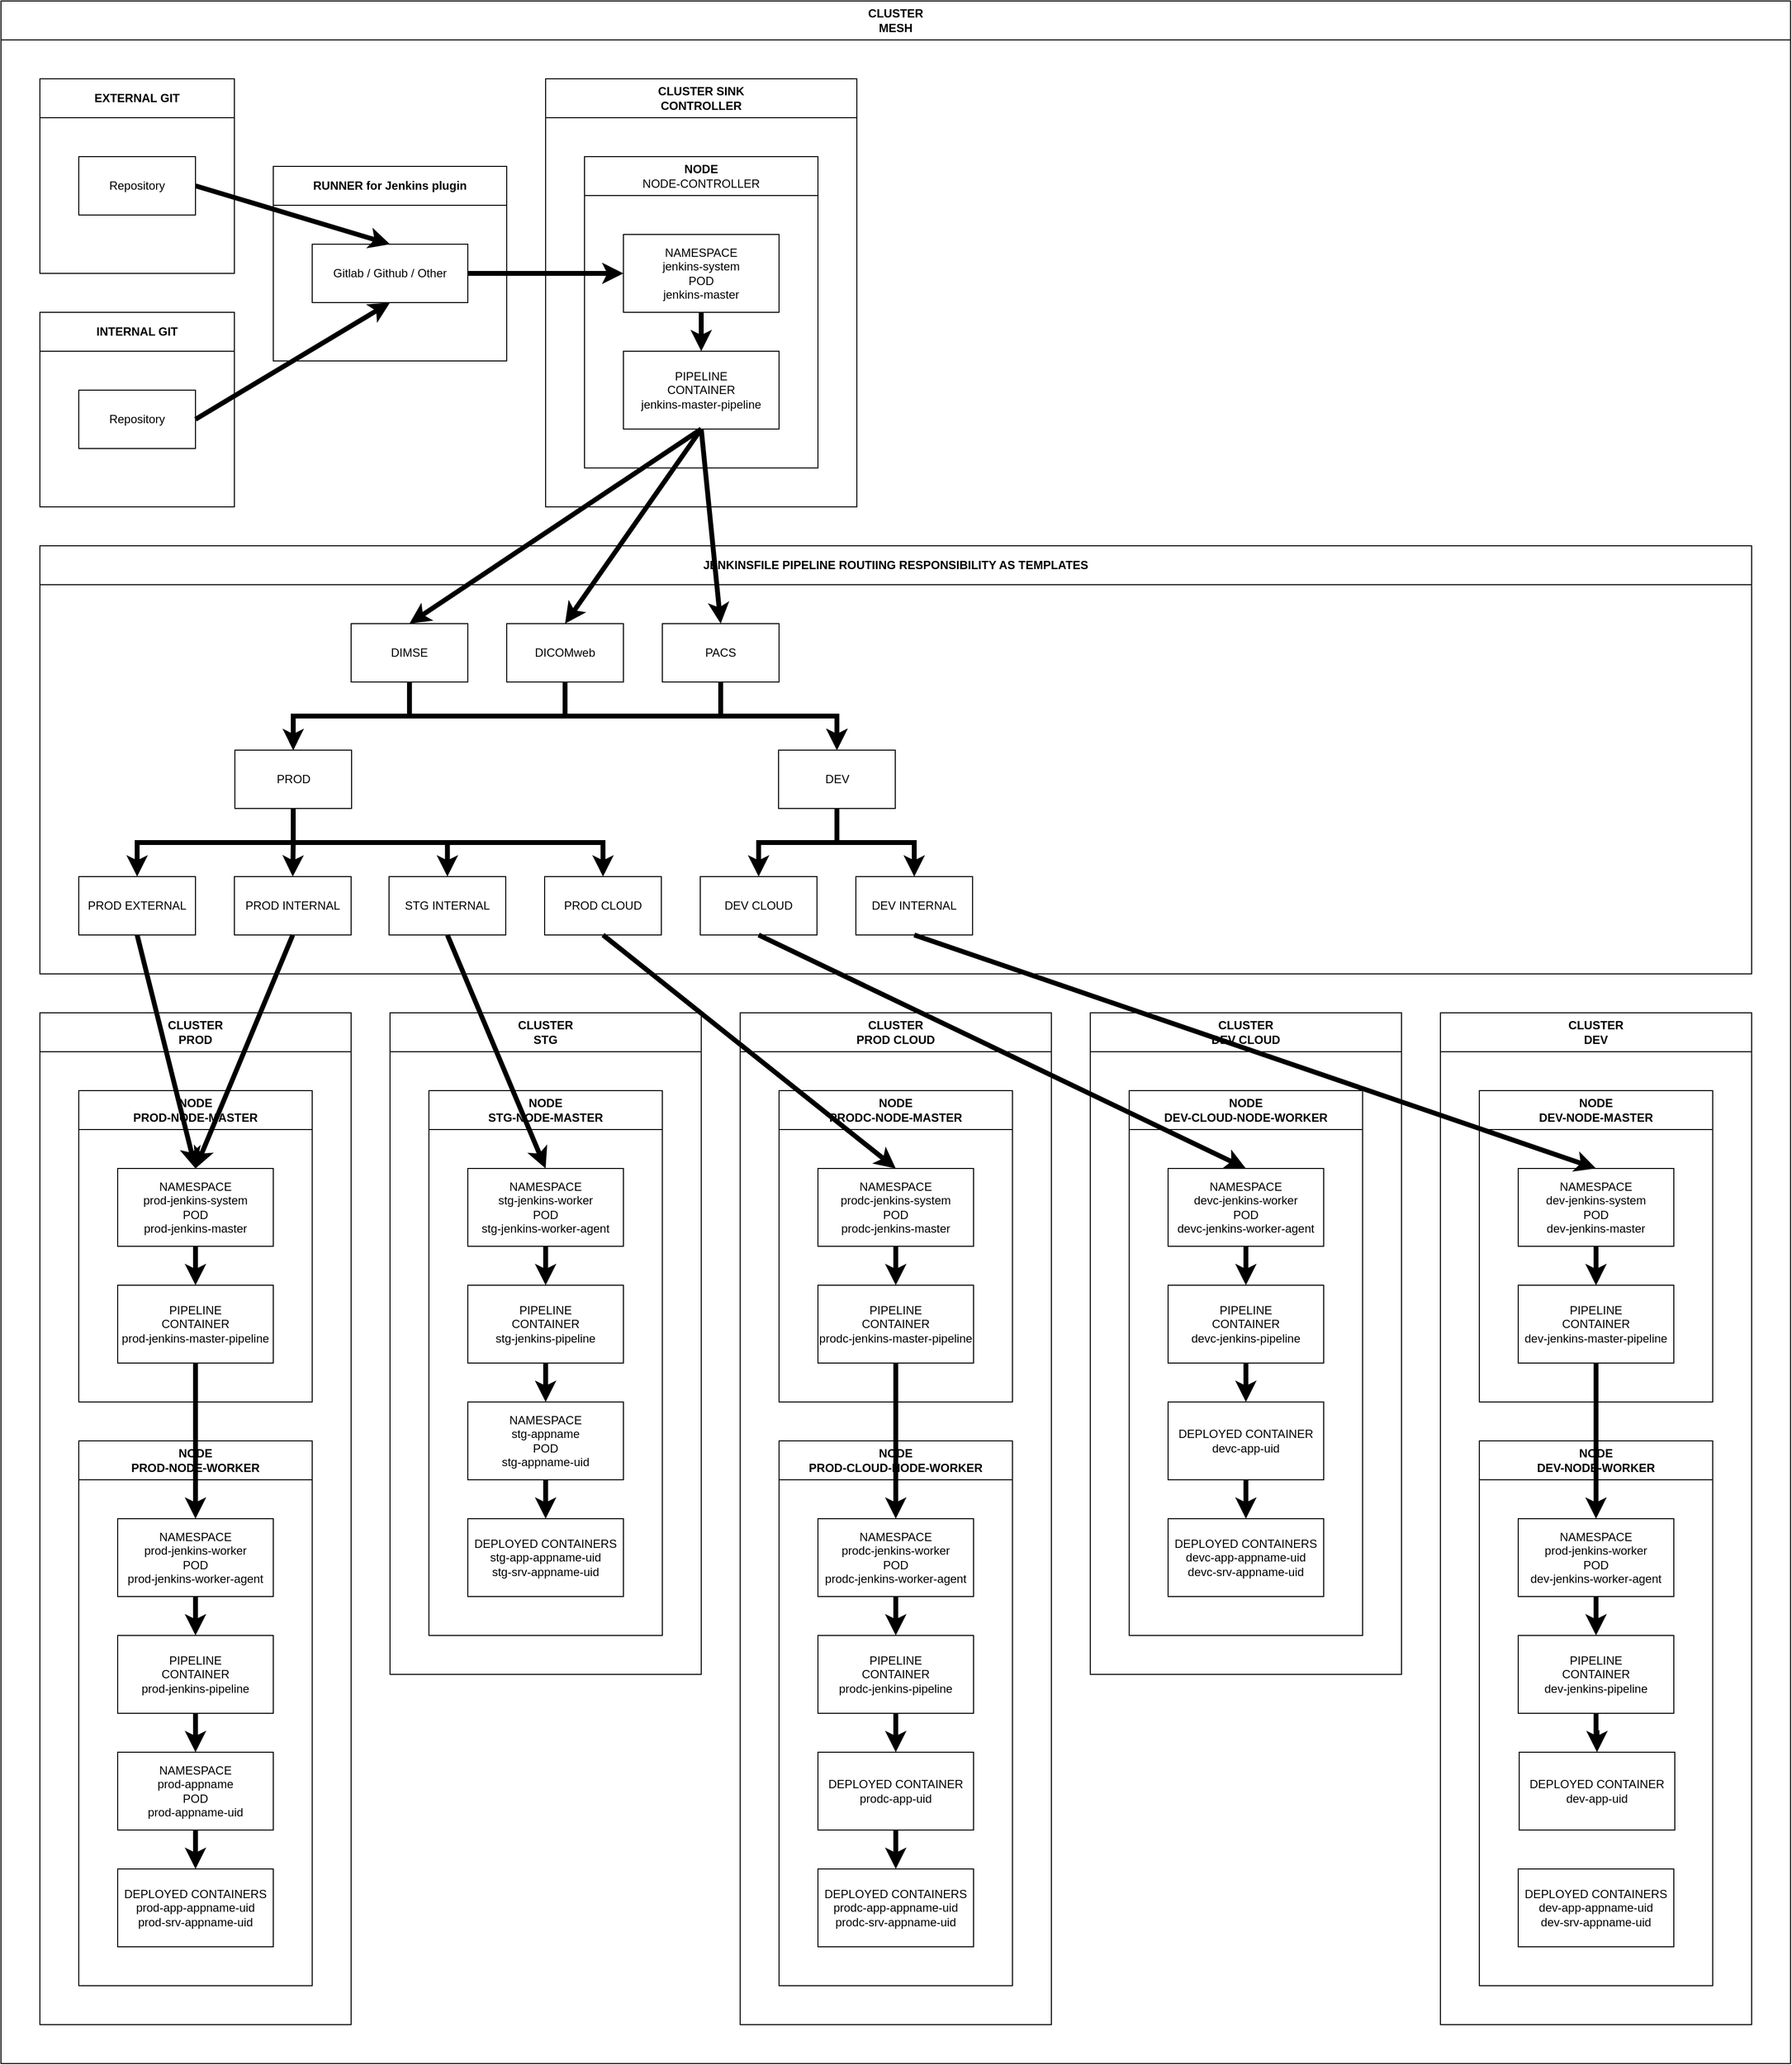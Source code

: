 <mxfile version="23.1.2" type="device">
  <diagram name="Stránka-1" id="ULeln_l2gaO98JW3Wq5H">
    <mxGraphModel dx="3362" dy="4276" grid="1" gridSize="10" guides="1" tooltips="1" connect="1" arrows="1" fold="1" page="1" pageScale="1" pageWidth="827" pageHeight="1169" background="#ffffff" math="0" shadow="0">
      <root>
        <mxCell id="0" />
        <mxCell id="1" parent="0" />
        <mxCell id="fraSGT59qlP0mOg4qhRP-106" value="CLUSTER&lt;br&gt;MESH" style="swimlane;whiteSpace=wrap;html=1;startSize=40;shadow=0;glass=0;rounded=0;" vertex="1" parent="1">
          <mxGeometry x="40" y="-2320" width="1840" height="2120" as="geometry" />
        </mxCell>
        <mxCell id="fraSGT59qlP0mOg4qhRP-17" value="CLUSTER&lt;br&gt;PROD" style="swimlane;whiteSpace=wrap;html=1;startSize=40;" vertex="1" parent="fraSGT59qlP0mOg4qhRP-106">
          <mxGeometry x="40" y="1040" width="320" height="1040" as="geometry" />
        </mxCell>
        <mxCell id="fraSGT59qlP0mOg4qhRP-10" value="NODE&lt;br&gt;PROD-NODE-MASTER" style="swimlane;whiteSpace=wrap;html=1;startSize=40;" vertex="1" parent="fraSGT59qlP0mOg4qhRP-17">
          <mxGeometry x="40" y="80" width="240" height="320" as="geometry" />
        </mxCell>
        <mxCell id="fraSGT59qlP0mOg4qhRP-53" style="edgeStyle=orthogonalEdgeStyle;rounded=0;orthogonalLoop=1;jettySize=auto;html=1;exitX=0.5;exitY=1;exitDx=0;exitDy=0;entryX=0.5;entryY=0;entryDx=0;entryDy=0;strokeWidth=5;" edge="1" parent="fraSGT59qlP0mOg4qhRP-10" source="fraSGT59qlP0mOg4qhRP-4" target="fraSGT59qlP0mOg4qhRP-52">
          <mxGeometry relative="1" as="geometry" />
        </mxCell>
        <mxCell id="fraSGT59qlP0mOg4qhRP-4" value="NAMESPACE&lt;br&gt;prod-jenkins-system&lt;br&gt;POD&lt;br&gt;prod-jenkins-master" style="rounded=0;whiteSpace=wrap;html=1;" vertex="1" parent="fraSGT59qlP0mOg4qhRP-10">
          <mxGeometry x="40" y="80" width="160" height="80" as="geometry" />
        </mxCell>
        <mxCell id="fraSGT59qlP0mOg4qhRP-52" value="PIPELINE&lt;br&gt;CONTAINER&lt;br&gt;prod-jenkins-master-pipeline" style="rounded=0;whiteSpace=wrap;html=1;" vertex="1" parent="fraSGT59qlP0mOg4qhRP-10">
          <mxGeometry x="40" y="200" width="160" height="80" as="geometry" />
        </mxCell>
        <mxCell id="fraSGT59qlP0mOg4qhRP-68" value="NODE&lt;br&gt;PROD-NODE-WORKER" style="swimlane;whiteSpace=wrap;html=1;startSize=40;" vertex="1" parent="fraSGT59qlP0mOg4qhRP-17">
          <mxGeometry x="40" y="440" width="240" height="560" as="geometry" />
        </mxCell>
        <mxCell id="fraSGT59qlP0mOg4qhRP-71" style="edgeStyle=orthogonalEdgeStyle;rounded=0;orthogonalLoop=1;jettySize=auto;html=1;exitX=0.5;exitY=1;exitDx=0;exitDy=0;entryX=0.5;entryY=0;entryDx=0;entryDy=0;strokeWidth=5;" edge="1" parent="fraSGT59qlP0mOg4qhRP-68" source="fraSGT59qlP0mOg4qhRP-72" target="fraSGT59qlP0mOg4qhRP-75">
          <mxGeometry relative="1" as="geometry" />
        </mxCell>
        <mxCell id="fraSGT59qlP0mOg4qhRP-72" value="NAMESPACE&lt;br&gt;prod-jenkins-worker&lt;br&gt;POD&lt;br&gt;prod-jenkins-worker-agent" style="rounded=0;whiteSpace=wrap;html=1;" vertex="1" parent="fraSGT59qlP0mOg4qhRP-68">
          <mxGeometry x="40" y="80" width="160" height="80" as="geometry" />
        </mxCell>
        <mxCell id="fraSGT59qlP0mOg4qhRP-238" style="edgeStyle=orthogonalEdgeStyle;rounded=0;orthogonalLoop=1;jettySize=auto;html=1;exitX=0.5;exitY=1;exitDx=0;exitDy=0;entryX=0.5;entryY=0;entryDx=0;entryDy=0;strokeWidth=5;" edge="1" parent="fraSGT59qlP0mOg4qhRP-68" source="fraSGT59qlP0mOg4qhRP-75" target="fraSGT59qlP0mOg4qhRP-237">
          <mxGeometry relative="1" as="geometry" />
        </mxCell>
        <mxCell id="fraSGT59qlP0mOg4qhRP-75" value="PIPELINE&lt;br&gt;CONTAINER&lt;br&gt;prod-jenkins-pipeline" style="rounded=0;whiteSpace=wrap;html=1;" vertex="1" parent="fraSGT59qlP0mOg4qhRP-68">
          <mxGeometry x="40" y="200" width="160" height="80" as="geometry" />
        </mxCell>
        <mxCell id="fraSGT59qlP0mOg4qhRP-331" style="edgeStyle=orthogonalEdgeStyle;rounded=0;orthogonalLoop=1;jettySize=auto;html=1;exitX=0.5;exitY=1;exitDx=0;exitDy=0;entryX=0.5;entryY=0;entryDx=0;entryDy=0;strokeWidth=5;" edge="1" parent="fraSGT59qlP0mOg4qhRP-68" source="fraSGT59qlP0mOg4qhRP-237" target="fraSGT59qlP0mOg4qhRP-330">
          <mxGeometry relative="1" as="geometry" />
        </mxCell>
        <mxCell id="fraSGT59qlP0mOg4qhRP-237" value="NAMESPACE&lt;br&gt;prod-appname&lt;br&gt;POD&lt;br&gt;prod-appname-uid" style="rounded=0;whiteSpace=wrap;html=1;" vertex="1" parent="fraSGT59qlP0mOg4qhRP-68">
          <mxGeometry x="40" y="320" width="160" height="80" as="geometry" />
        </mxCell>
        <mxCell id="fraSGT59qlP0mOg4qhRP-330" value="DEPLOYED CONTAINERS&lt;br&gt;prod-app-appname-uid&lt;br&gt;prod-srv-appname-uid" style="rounded=0;whiteSpace=wrap;html=1;" vertex="1" parent="fraSGT59qlP0mOg4qhRP-68">
          <mxGeometry x="40" y="440" width="160" height="80" as="geometry" />
        </mxCell>
        <mxCell id="fraSGT59qlP0mOg4qhRP-256" style="edgeStyle=orthogonalEdgeStyle;rounded=0;orthogonalLoop=1;jettySize=auto;html=1;exitX=0.5;exitY=1;exitDx=0;exitDy=0;entryX=0.5;entryY=0;entryDx=0;entryDy=0;strokeWidth=5;" edge="1" parent="fraSGT59qlP0mOg4qhRP-17" source="fraSGT59qlP0mOg4qhRP-52" target="fraSGT59qlP0mOg4qhRP-72">
          <mxGeometry relative="1" as="geometry" />
        </mxCell>
        <mxCell id="fraSGT59qlP0mOg4qhRP-162" value="CLUSTER SINK&lt;br&gt;CONTROLLER" style="swimlane;whiteSpace=wrap;html=1;startSize=40;" vertex="1" parent="fraSGT59qlP0mOg4qhRP-106">
          <mxGeometry x="560" y="80" width="320" height="440" as="geometry" />
        </mxCell>
        <mxCell id="fraSGT59qlP0mOg4qhRP-163" value="NODE&lt;br style=&quot;border-color: var(--border-color); font-weight: 400;&quot;&gt;&lt;span style=&quot;font-weight: 400;&quot;&gt;NODE-CONTROLLER&lt;/span&gt;" style="swimlane;whiteSpace=wrap;html=1;startSize=40;" vertex="1" parent="fraSGT59qlP0mOg4qhRP-162">
          <mxGeometry x="40" y="80" width="240" height="320" as="geometry" />
        </mxCell>
        <mxCell id="fraSGT59qlP0mOg4qhRP-164" style="edgeStyle=orthogonalEdgeStyle;rounded=0;orthogonalLoop=1;jettySize=auto;html=1;exitX=0.5;exitY=1;exitDx=0;exitDy=0;entryX=0.5;entryY=0;entryDx=0;entryDy=0;strokeWidth=5;" edge="1" parent="fraSGT59qlP0mOg4qhRP-163" source="fraSGT59qlP0mOg4qhRP-165" target="fraSGT59qlP0mOg4qhRP-174">
          <mxGeometry relative="1" as="geometry" />
        </mxCell>
        <mxCell id="fraSGT59qlP0mOg4qhRP-165" value="NAMESPACE&lt;br&gt;jenkins-system&lt;br&gt;POD&lt;br&gt;jenkins-master" style="rounded=0;whiteSpace=wrap;html=1;" vertex="1" parent="fraSGT59qlP0mOg4qhRP-163">
          <mxGeometry x="40" y="80" width="160" height="80" as="geometry" />
        </mxCell>
        <mxCell id="fraSGT59qlP0mOg4qhRP-174" value="PIPELINE&lt;br style=&quot;border-color: var(--border-color);&quot;&gt;CONTAINER&lt;br style=&quot;border-color: var(--border-color);&quot;&gt;jenkins-master-pipeline" style="rounded=0;whiteSpace=wrap;html=1;" vertex="1" parent="fraSGT59qlP0mOg4qhRP-163">
          <mxGeometry x="40" y="200" width="160" height="80" as="geometry" />
        </mxCell>
        <mxCell id="fraSGT59qlP0mOg4qhRP-157" value="RUNNER for Jenkins plugin" style="swimlane;whiteSpace=wrap;html=1;startSize=40;" vertex="1" parent="fraSGT59qlP0mOg4qhRP-106">
          <mxGeometry x="280" y="170" width="240" height="200" as="geometry" />
        </mxCell>
        <mxCell id="fraSGT59qlP0mOg4qhRP-158" value="Gitlab / Github / Other" style="rounded=0;whiteSpace=wrap;html=1;" vertex="1" parent="fraSGT59qlP0mOg4qhRP-157">
          <mxGeometry x="40" y="80" width="160" height="60" as="geometry" />
        </mxCell>
        <mxCell id="fraSGT59qlP0mOg4qhRP-155" value="INTERNAL GIT" style="swimlane;whiteSpace=wrap;html=1;startSize=40;" vertex="1" parent="fraSGT59qlP0mOg4qhRP-106">
          <mxGeometry x="40" y="320" width="200" height="200" as="geometry" />
        </mxCell>
        <mxCell id="fraSGT59qlP0mOg4qhRP-156" value="Repository" style="rounded=0;whiteSpace=wrap;html=1;" vertex="1" parent="fraSGT59qlP0mOg4qhRP-155">
          <mxGeometry x="40" y="80" width="120" height="60" as="geometry" />
        </mxCell>
        <mxCell id="fraSGT59qlP0mOg4qhRP-212" style="rounded=0;orthogonalLoop=1;jettySize=auto;html=1;exitX=1;exitY=0.5;exitDx=0;exitDy=0;entryX=0.5;entryY=1;entryDx=0;entryDy=0;strokeWidth=5;" edge="1" parent="fraSGT59qlP0mOg4qhRP-106" source="fraSGT59qlP0mOg4qhRP-156" target="fraSGT59qlP0mOg4qhRP-158">
          <mxGeometry relative="1" as="geometry" />
        </mxCell>
        <mxCell id="fraSGT59qlP0mOg4qhRP-213" style="rounded=0;orthogonalLoop=1;jettySize=auto;html=1;exitX=1;exitY=0.5;exitDx=0;exitDy=0;entryX=0;entryY=0.5;entryDx=0;entryDy=0;strokeWidth=5;" edge="1" parent="fraSGT59qlP0mOg4qhRP-106" source="fraSGT59qlP0mOg4qhRP-158" target="fraSGT59qlP0mOg4qhRP-165">
          <mxGeometry relative="1" as="geometry" />
        </mxCell>
        <mxCell id="fraSGT59qlP0mOg4qhRP-227" value="CLUSTER&lt;br&gt;PROD CLOUD" style="swimlane;whiteSpace=wrap;html=1;startSize=40;" vertex="1" parent="fraSGT59qlP0mOg4qhRP-106">
          <mxGeometry x="760" y="1040" width="320" height="1040" as="geometry" />
        </mxCell>
        <mxCell id="fraSGT59qlP0mOg4qhRP-228" value="NODE&lt;br&gt;PRODC-NODE-MASTER" style="swimlane;whiteSpace=wrap;html=1;startSize=40;" vertex="1" parent="fraSGT59qlP0mOg4qhRP-227">
          <mxGeometry x="40" y="80" width="240" height="320" as="geometry" />
        </mxCell>
        <mxCell id="fraSGT59qlP0mOg4qhRP-229" style="edgeStyle=orthogonalEdgeStyle;rounded=0;orthogonalLoop=1;jettySize=auto;html=1;exitX=0.5;exitY=1;exitDx=0;exitDy=0;entryX=0.5;entryY=0;entryDx=0;entryDy=0;strokeWidth=5;" edge="1" parent="fraSGT59qlP0mOg4qhRP-228" source="fraSGT59qlP0mOg4qhRP-230" target="fraSGT59qlP0mOg4qhRP-231">
          <mxGeometry relative="1" as="geometry" />
        </mxCell>
        <mxCell id="fraSGT59qlP0mOg4qhRP-230" value="NAMESPACE&lt;br&gt;prodc-jenkins-system&lt;br&gt;POD&lt;br&gt;prodc-jenkins-master" style="rounded=0;whiteSpace=wrap;html=1;" vertex="1" parent="fraSGT59qlP0mOg4qhRP-228">
          <mxGeometry x="40" y="80" width="160" height="80" as="geometry" />
        </mxCell>
        <mxCell id="fraSGT59qlP0mOg4qhRP-231" value="PIPELINE&lt;br&gt;CONTAINER&lt;br&gt;prodc-jenkins-master-pipeline" style="rounded=0;whiteSpace=wrap;html=1;" vertex="1" parent="fraSGT59qlP0mOg4qhRP-228">
          <mxGeometry x="40" y="200" width="160" height="80" as="geometry" />
        </mxCell>
        <mxCell id="fraSGT59qlP0mOg4qhRP-232" value="NODE&lt;br&gt;PROD-CLOUD-NODE-WORKER" style="swimlane;whiteSpace=wrap;html=1;startSize=40;" vertex="1" parent="fraSGT59qlP0mOg4qhRP-227">
          <mxGeometry x="40" y="440" width="240" height="560" as="geometry" />
        </mxCell>
        <mxCell id="fraSGT59qlP0mOg4qhRP-233" style="edgeStyle=orthogonalEdgeStyle;rounded=0;orthogonalLoop=1;jettySize=auto;html=1;exitX=0.5;exitY=1;exitDx=0;exitDy=0;entryX=0.5;entryY=0;entryDx=0;entryDy=0;strokeWidth=5;" edge="1" parent="fraSGT59qlP0mOg4qhRP-232" source="fraSGT59qlP0mOg4qhRP-234" target="fraSGT59qlP0mOg4qhRP-235">
          <mxGeometry relative="1" as="geometry" />
        </mxCell>
        <mxCell id="fraSGT59qlP0mOg4qhRP-234" value="NAMESPACE&lt;br&gt;prodc-jenkins-worker&lt;br&gt;POD&lt;br&gt;prodc-jenkins-worker-agent" style="rounded=0;whiteSpace=wrap;html=1;" vertex="1" parent="fraSGT59qlP0mOg4qhRP-232">
          <mxGeometry x="40" y="80" width="160" height="80" as="geometry" />
        </mxCell>
        <mxCell id="fraSGT59qlP0mOg4qhRP-255" style="edgeStyle=orthogonalEdgeStyle;rounded=0;orthogonalLoop=1;jettySize=auto;html=1;exitX=0.5;exitY=1;exitDx=0;exitDy=0;entryX=0.5;entryY=0;entryDx=0;entryDy=0;strokeWidth=5;" edge="1" parent="fraSGT59qlP0mOg4qhRP-232" source="fraSGT59qlP0mOg4qhRP-235" target="fraSGT59qlP0mOg4qhRP-254">
          <mxGeometry relative="1" as="geometry" />
        </mxCell>
        <mxCell id="fraSGT59qlP0mOg4qhRP-235" value="PIPELINE&lt;br&gt;CONTAINER&lt;br&gt;prodc-jenkins-pipeline" style="rounded=0;whiteSpace=wrap;html=1;" vertex="1" parent="fraSGT59qlP0mOg4qhRP-232">
          <mxGeometry x="40" y="200" width="160" height="80" as="geometry" />
        </mxCell>
        <mxCell id="fraSGT59qlP0mOg4qhRP-335" style="edgeStyle=orthogonalEdgeStyle;rounded=0;orthogonalLoop=1;jettySize=auto;html=1;exitX=0.5;exitY=1;exitDx=0;exitDy=0;entryX=0.5;entryY=0;entryDx=0;entryDy=0;strokeWidth=5;" edge="1" parent="fraSGT59qlP0mOg4qhRP-232" source="fraSGT59qlP0mOg4qhRP-254" target="fraSGT59qlP0mOg4qhRP-334">
          <mxGeometry relative="1" as="geometry" />
        </mxCell>
        <mxCell id="fraSGT59qlP0mOg4qhRP-254" value="DEPLOYED CONTAINER&lt;br&gt;prodc-app-uid" style="rounded=0;whiteSpace=wrap;html=1;" vertex="1" parent="fraSGT59qlP0mOg4qhRP-232">
          <mxGeometry x="40" y="320" width="160" height="80" as="geometry" />
        </mxCell>
        <mxCell id="fraSGT59qlP0mOg4qhRP-334" value="DEPLOYED CONTAINERS&lt;br&gt;prodc-app-appname-uid&lt;br&gt;prodc-srv-appname-uid" style="rounded=0;whiteSpace=wrap;html=1;" vertex="1" parent="fraSGT59qlP0mOg4qhRP-232">
          <mxGeometry x="40" y="440" width="160" height="80" as="geometry" />
        </mxCell>
        <mxCell id="fraSGT59qlP0mOg4qhRP-258" style="edgeStyle=orthogonalEdgeStyle;rounded=0;orthogonalLoop=1;jettySize=auto;html=1;exitX=0.5;exitY=1;exitDx=0;exitDy=0;entryX=0.5;entryY=0;entryDx=0;entryDy=0;strokeWidth=5;" edge="1" parent="fraSGT59qlP0mOg4qhRP-227" source="fraSGT59qlP0mOg4qhRP-231" target="fraSGT59qlP0mOg4qhRP-234">
          <mxGeometry relative="1" as="geometry" />
        </mxCell>
        <mxCell id="fraSGT59qlP0mOg4qhRP-288" value="JENKINSFILE PIPELINE ROUTIING RESPONSIBILITY AS TEMPLATES" style="swimlane;whiteSpace=wrap;html=1;startSize=40;" vertex="1" parent="fraSGT59qlP0mOg4qhRP-106">
          <mxGeometry x="40" y="560" width="1760" height="440" as="geometry" />
        </mxCell>
        <mxCell id="fraSGT59qlP0mOg4qhRP-296" style="edgeStyle=orthogonalEdgeStyle;rounded=0;orthogonalLoop=1;jettySize=auto;html=1;exitX=0.5;exitY=1;exitDx=0;exitDy=0;entryX=0.5;entryY=0;entryDx=0;entryDy=0;strokeWidth=5;" edge="1" parent="fraSGT59qlP0mOg4qhRP-288" source="fraSGT59qlP0mOg4qhRP-289" target="fraSGT59qlP0mOg4qhRP-293">
          <mxGeometry relative="1" as="geometry" />
        </mxCell>
        <mxCell id="fraSGT59qlP0mOg4qhRP-300" style="edgeStyle=orthogonalEdgeStyle;rounded=0;orthogonalLoop=1;jettySize=auto;html=1;exitX=0.5;exitY=1;exitDx=0;exitDy=0;entryX=0.5;entryY=0;entryDx=0;entryDy=0;strokeWidth=5;" edge="1" parent="fraSGT59qlP0mOg4qhRP-288" source="fraSGT59qlP0mOg4qhRP-289" target="fraSGT59qlP0mOg4qhRP-299">
          <mxGeometry relative="1" as="geometry" />
        </mxCell>
        <mxCell id="fraSGT59qlP0mOg4qhRP-311" style="edgeStyle=orthogonalEdgeStyle;rounded=0;orthogonalLoop=1;jettySize=auto;html=1;exitX=0.5;exitY=1;exitDx=0;exitDy=0;entryX=0.5;entryY=0;entryDx=0;entryDy=0;strokeWidth=5;" edge="1" parent="fraSGT59qlP0mOg4qhRP-288" source="fraSGT59qlP0mOg4qhRP-289" target="fraSGT59qlP0mOg4qhRP-310">
          <mxGeometry relative="1" as="geometry" />
        </mxCell>
        <mxCell id="fraSGT59qlP0mOg4qhRP-441" style="edgeStyle=orthogonalEdgeStyle;rounded=0;orthogonalLoop=1;jettySize=auto;html=1;exitX=0.5;exitY=1;exitDx=0;exitDy=0;entryX=0.5;entryY=0;entryDx=0;entryDy=0;strokeWidth=5;" edge="1" parent="fraSGT59qlP0mOg4qhRP-288" source="fraSGT59qlP0mOg4qhRP-289" target="fraSGT59qlP0mOg4qhRP-440">
          <mxGeometry relative="1" as="geometry" />
        </mxCell>
        <mxCell id="fraSGT59qlP0mOg4qhRP-289" value="PROD" style="rounded=0;whiteSpace=wrap;html=1;" vertex="1" parent="fraSGT59qlP0mOg4qhRP-288">
          <mxGeometry x="200.5" y="210" width="120" height="60" as="geometry" />
        </mxCell>
        <mxCell id="fraSGT59qlP0mOg4qhRP-293" value="PROD CLOUD" style="rounded=0;whiteSpace=wrap;html=1;" vertex="1" parent="fraSGT59qlP0mOg4qhRP-288">
          <mxGeometry x="519" y="340" width="120" height="60" as="geometry" />
        </mxCell>
        <mxCell id="fraSGT59qlP0mOg4qhRP-299" value="PROD INTERNAL" style="rounded=0;whiteSpace=wrap;html=1;" vertex="1" parent="fraSGT59qlP0mOg4qhRP-288">
          <mxGeometry x="200" y="340" width="120" height="60" as="geometry" />
        </mxCell>
        <mxCell id="fraSGT59qlP0mOg4qhRP-303" value="DEV" style="rounded=0;whiteSpace=wrap;html=1;" vertex="1" parent="fraSGT59qlP0mOg4qhRP-288">
          <mxGeometry x="759.5" y="210" width="120" height="60" as="geometry" />
        </mxCell>
        <mxCell id="fraSGT59qlP0mOg4qhRP-304" value="DEV INTERNAL" style="rounded=0;whiteSpace=wrap;html=1;" vertex="1" parent="fraSGT59qlP0mOg4qhRP-288">
          <mxGeometry x="839" y="340" width="120" height="60" as="geometry" />
        </mxCell>
        <mxCell id="fraSGT59qlP0mOg4qhRP-301" style="edgeStyle=orthogonalEdgeStyle;rounded=0;orthogonalLoop=1;jettySize=auto;html=1;exitX=0.5;exitY=1;exitDx=0;exitDy=0;entryX=0.5;entryY=0;entryDx=0;entryDy=0;strokeWidth=5;" edge="1" parent="fraSGT59qlP0mOg4qhRP-288" source="fraSGT59qlP0mOg4qhRP-303" target="fraSGT59qlP0mOg4qhRP-304">
          <mxGeometry relative="1" as="geometry" />
        </mxCell>
        <mxCell id="fraSGT59qlP0mOg4qhRP-305" value="DEV CLOUD" style="rounded=0;whiteSpace=wrap;html=1;" vertex="1" parent="fraSGT59qlP0mOg4qhRP-288">
          <mxGeometry x="679" y="340" width="120" height="60" as="geometry" />
        </mxCell>
        <mxCell id="fraSGT59qlP0mOg4qhRP-302" style="edgeStyle=orthogonalEdgeStyle;rounded=0;orthogonalLoop=1;jettySize=auto;html=1;exitX=0.5;exitY=1;exitDx=0;exitDy=0;entryX=0.5;entryY=0;entryDx=0;entryDy=0;strokeWidth=5;" edge="1" parent="fraSGT59qlP0mOg4qhRP-288" source="fraSGT59qlP0mOg4qhRP-303" target="fraSGT59qlP0mOg4qhRP-305">
          <mxGeometry relative="1" as="geometry" />
        </mxCell>
        <mxCell id="fraSGT59qlP0mOg4qhRP-310" value="PROD EXTERNAL" style="rounded=0;whiteSpace=wrap;html=1;" vertex="1" parent="fraSGT59qlP0mOg4qhRP-288">
          <mxGeometry x="40" y="340" width="120" height="60" as="geometry" />
        </mxCell>
        <mxCell id="fraSGT59qlP0mOg4qhRP-455" style="edgeStyle=orthogonalEdgeStyle;rounded=0;orthogonalLoop=1;jettySize=auto;html=1;exitX=0.5;exitY=1;exitDx=0;exitDy=0;entryX=0.5;entryY=0;entryDx=0;entryDy=0;" edge="1" parent="fraSGT59qlP0mOg4qhRP-288" source="fraSGT59qlP0mOg4qhRP-391" target="fraSGT59qlP0mOg4qhRP-289">
          <mxGeometry relative="1" as="geometry" />
        </mxCell>
        <mxCell id="fraSGT59qlP0mOg4qhRP-456" style="edgeStyle=orthogonalEdgeStyle;rounded=0;orthogonalLoop=1;jettySize=auto;html=1;exitX=0.5;exitY=1;exitDx=0;exitDy=0;entryX=0.5;entryY=0;entryDx=0;entryDy=0;strokeWidth=5;" edge="1" parent="fraSGT59qlP0mOg4qhRP-288" source="fraSGT59qlP0mOg4qhRP-391" target="fraSGT59qlP0mOg4qhRP-303">
          <mxGeometry relative="1" as="geometry" />
        </mxCell>
        <mxCell id="fraSGT59qlP0mOg4qhRP-391" value="PACS" style="rounded=0;whiteSpace=wrap;html=1;" vertex="1" parent="fraSGT59qlP0mOg4qhRP-288">
          <mxGeometry x="640" y="80" width="120" height="60" as="geometry" />
        </mxCell>
        <mxCell id="fraSGT59qlP0mOg4qhRP-453" style="edgeStyle=orthogonalEdgeStyle;rounded=0;orthogonalLoop=1;jettySize=auto;html=1;exitX=0.5;exitY=1;exitDx=0;exitDy=0;entryX=0.5;entryY=0;entryDx=0;entryDy=0;" edge="1" parent="fraSGT59qlP0mOg4qhRP-288" source="fraSGT59qlP0mOg4qhRP-392" target="fraSGT59qlP0mOg4qhRP-289">
          <mxGeometry relative="1" as="geometry" />
        </mxCell>
        <mxCell id="fraSGT59qlP0mOg4qhRP-454" style="edgeStyle=orthogonalEdgeStyle;rounded=0;orthogonalLoop=1;jettySize=auto;html=1;exitX=0.5;exitY=1;exitDx=0;exitDy=0;entryX=0.5;entryY=0;entryDx=0;entryDy=0;strokeWidth=5;" edge="1" parent="fraSGT59qlP0mOg4qhRP-288" source="fraSGT59qlP0mOg4qhRP-392" target="fraSGT59qlP0mOg4qhRP-303">
          <mxGeometry relative="1" as="geometry" />
        </mxCell>
        <mxCell id="fraSGT59qlP0mOg4qhRP-392" value="DICOMweb" style="rounded=0;whiteSpace=wrap;html=1;" vertex="1" parent="fraSGT59qlP0mOg4qhRP-288">
          <mxGeometry x="480" y="80" width="120" height="60" as="geometry" />
        </mxCell>
        <mxCell id="fraSGT59qlP0mOg4qhRP-451" style="edgeStyle=orthogonalEdgeStyle;rounded=0;orthogonalLoop=1;jettySize=auto;html=1;exitX=0.5;exitY=1;exitDx=0;exitDy=0;entryX=0.5;entryY=0;entryDx=0;entryDy=0;strokeWidth=5;" edge="1" parent="fraSGT59qlP0mOg4qhRP-288" source="fraSGT59qlP0mOg4qhRP-393" target="fraSGT59qlP0mOg4qhRP-289">
          <mxGeometry relative="1" as="geometry" />
        </mxCell>
        <mxCell id="fraSGT59qlP0mOg4qhRP-452" style="edgeStyle=orthogonalEdgeStyle;rounded=0;orthogonalLoop=1;jettySize=auto;html=1;exitX=0.5;exitY=1;exitDx=0;exitDy=0;strokeWidth=5;" edge="1" parent="fraSGT59qlP0mOg4qhRP-288" source="fraSGT59qlP0mOg4qhRP-393" target="fraSGT59qlP0mOg4qhRP-303">
          <mxGeometry relative="1" as="geometry" />
        </mxCell>
        <mxCell id="fraSGT59qlP0mOg4qhRP-393" value="DIMSE" style="rounded=0;whiteSpace=wrap;html=1;" vertex="1" parent="fraSGT59qlP0mOg4qhRP-288">
          <mxGeometry x="320" y="80" width="120" height="60" as="geometry" />
        </mxCell>
        <mxCell id="fraSGT59qlP0mOg4qhRP-440" value="STG INTERNAL" style="rounded=0;whiteSpace=wrap;html=1;" vertex="1" parent="fraSGT59qlP0mOg4qhRP-288">
          <mxGeometry x="359" y="340" width="120" height="60" as="geometry" />
        </mxCell>
        <mxCell id="fraSGT59qlP0mOg4qhRP-306" style="rounded=0;orthogonalLoop=1;jettySize=auto;html=1;exitX=0.5;exitY=1;exitDx=0;exitDy=0;entryX=0.5;entryY=0;entryDx=0;entryDy=0;strokeWidth=5;" edge="1" parent="fraSGT59qlP0mOg4qhRP-106" source="fraSGT59qlP0mOg4qhRP-174" target="fraSGT59qlP0mOg4qhRP-393">
          <mxGeometry relative="1" as="geometry" />
        </mxCell>
        <mxCell id="fraSGT59qlP0mOg4qhRP-307" style="rounded=0;orthogonalLoop=1;jettySize=auto;html=1;exitX=0.5;exitY=1;exitDx=0;exitDy=0;entryX=0.5;entryY=0;entryDx=0;entryDy=0;strokeWidth=5;" edge="1" parent="fraSGT59qlP0mOg4qhRP-106" source="fraSGT59qlP0mOg4qhRP-174" target="fraSGT59qlP0mOg4qhRP-392">
          <mxGeometry relative="1" as="geometry" />
        </mxCell>
        <mxCell id="fraSGT59qlP0mOg4qhRP-308" style="rounded=0;orthogonalLoop=1;jettySize=auto;html=1;exitX=0.5;exitY=1;exitDx=0;exitDy=0;entryX=0.5;entryY=0;entryDx=0;entryDy=0;strokeWidth=5;" edge="1" parent="fraSGT59qlP0mOg4qhRP-106" source="fraSGT59qlP0mOg4qhRP-299" target="fraSGT59qlP0mOg4qhRP-4">
          <mxGeometry relative="1" as="geometry" />
        </mxCell>
        <mxCell id="fraSGT59qlP0mOg4qhRP-214" value="CLUSTER&lt;br&gt;DEV" style="swimlane;whiteSpace=wrap;html=1;startSize=40;" vertex="1" parent="fraSGT59qlP0mOg4qhRP-106">
          <mxGeometry x="1480" y="1040" width="320" height="1040" as="geometry" />
        </mxCell>
        <mxCell id="fraSGT59qlP0mOg4qhRP-215" value="NODE&lt;br&gt;DEV-NODE-MASTER" style="swimlane;whiteSpace=wrap;html=1;startSize=40;" vertex="1" parent="fraSGT59qlP0mOg4qhRP-214">
          <mxGeometry x="40" y="80" width="240" height="320" as="geometry" />
        </mxCell>
        <mxCell id="fraSGT59qlP0mOg4qhRP-216" style="edgeStyle=orthogonalEdgeStyle;rounded=0;orthogonalLoop=1;jettySize=auto;html=1;exitX=0.5;exitY=1;exitDx=0;exitDy=0;entryX=0.5;entryY=0;entryDx=0;entryDy=0;" edge="1" parent="fraSGT59qlP0mOg4qhRP-215" source="fraSGT59qlP0mOg4qhRP-217" target="fraSGT59qlP0mOg4qhRP-218">
          <mxGeometry relative="1" as="geometry" />
        </mxCell>
        <mxCell id="fraSGT59qlP0mOg4qhRP-226" value="" style="edgeStyle=orthogonalEdgeStyle;rounded=0;orthogonalLoop=1;jettySize=auto;html=1;strokeWidth=5;" edge="1" parent="fraSGT59qlP0mOg4qhRP-215" source="fraSGT59qlP0mOg4qhRP-217" target="fraSGT59qlP0mOg4qhRP-218">
          <mxGeometry relative="1" as="geometry" />
        </mxCell>
        <mxCell id="fraSGT59qlP0mOg4qhRP-217" value="NAMESPACE&lt;br&gt;dev-jenkins-system&lt;br&gt;POD&lt;br&gt;dev-jenkins-master" style="rounded=0;whiteSpace=wrap;html=1;" vertex="1" parent="fraSGT59qlP0mOg4qhRP-215">
          <mxGeometry x="40" y="80" width="160" height="80" as="geometry" />
        </mxCell>
        <mxCell id="fraSGT59qlP0mOg4qhRP-218" value="PIPELINE&lt;br&gt;CONTAINER&lt;br&gt;dev-jenkins-master-pipeline" style="rounded=0;whiteSpace=wrap;html=1;" vertex="1" parent="fraSGT59qlP0mOg4qhRP-215">
          <mxGeometry x="40" y="200" width="160" height="80" as="geometry" />
        </mxCell>
        <mxCell id="fraSGT59qlP0mOg4qhRP-219" value="NODE&lt;br&gt;DEV-NODE-WORKER" style="swimlane;whiteSpace=wrap;html=1;startSize=40;" vertex="1" parent="fraSGT59qlP0mOg4qhRP-214">
          <mxGeometry x="40" y="440" width="240" height="560" as="geometry" />
        </mxCell>
        <mxCell id="fraSGT59qlP0mOg4qhRP-220" style="edgeStyle=orthogonalEdgeStyle;rounded=0;orthogonalLoop=1;jettySize=auto;html=1;exitX=0.5;exitY=1;exitDx=0;exitDy=0;entryX=0.5;entryY=0;entryDx=0;entryDy=0;strokeWidth=5;" edge="1" parent="fraSGT59qlP0mOg4qhRP-219" source="fraSGT59qlP0mOg4qhRP-221" target="fraSGT59qlP0mOg4qhRP-222">
          <mxGeometry relative="1" as="geometry" />
        </mxCell>
        <mxCell id="fraSGT59qlP0mOg4qhRP-221" value="NAMESPACE&lt;br&gt;prod-jenkins-worker&lt;br&gt;POD&lt;br&gt;dev-jenkins-worker-agent" style="rounded=0;whiteSpace=wrap;html=1;" vertex="1" parent="fraSGT59qlP0mOg4qhRP-219">
          <mxGeometry x="40" y="80" width="160" height="80" as="geometry" />
        </mxCell>
        <mxCell id="fraSGT59qlP0mOg4qhRP-240" style="edgeStyle=orthogonalEdgeStyle;rounded=0;orthogonalLoop=1;jettySize=auto;html=1;exitX=0.5;exitY=1;exitDx=0;exitDy=0;entryX=0.5;entryY=0;entryDx=0;entryDy=0;strokeWidth=5;" edge="1" parent="fraSGT59qlP0mOg4qhRP-219" source="fraSGT59qlP0mOg4qhRP-222" target="fraSGT59qlP0mOg4qhRP-239">
          <mxGeometry relative="1" as="geometry" />
        </mxCell>
        <mxCell id="fraSGT59qlP0mOg4qhRP-222" value="PIPELINE&lt;br&gt;CONTAINER&lt;br&gt;dev-jenkins-pipeline" style="rounded=0;whiteSpace=wrap;html=1;" vertex="1" parent="fraSGT59qlP0mOg4qhRP-219">
          <mxGeometry x="40" y="200" width="160" height="80" as="geometry" />
        </mxCell>
        <mxCell id="fraSGT59qlP0mOg4qhRP-239" value="DEPLOYED CONTAINER&lt;br&gt;dev-app-uid" style="rounded=0;whiteSpace=wrap;html=1;" vertex="1" parent="fraSGT59qlP0mOg4qhRP-219">
          <mxGeometry x="41" y="320" width="160" height="80" as="geometry" />
        </mxCell>
        <mxCell id="fraSGT59qlP0mOg4qhRP-401" value="DEPLOYED CONTAINERS&lt;br&gt;dev-app-appname-uid&lt;br&gt;dev-srv-appname-uid" style="rounded=0;whiteSpace=wrap;html=1;" vertex="1" parent="fraSGT59qlP0mOg4qhRP-219">
          <mxGeometry x="40" y="440" width="160" height="80" as="geometry" />
        </mxCell>
        <mxCell id="fraSGT59qlP0mOg4qhRP-223" style="rounded=0;orthogonalLoop=1;jettySize=auto;html=1;exitX=0.5;exitY=1;exitDx=0;exitDy=0;entryX=0.5;entryY=0;entryDx=0;entryDy=0;strokeWidth=5;" edge="1" parent="fraSGT59qlP0mOg4qhRP-214" source="fraSGT59qlP0mOg4qhRP-218" target="fraSGT59qlP0mOg4qhRP-221">
          <mxGeometry relative="1" as="geometry" />
        </mxCell>
        <mxCell id="fraSGT59qlP0mOg4qhRP-327" style="rounded=0;orthogonalLoop=1;jettySize=auto;html=1;exitX=0.5;exitY=1;exitDx=0;exitDy=0;entryX=0.5;entryY=0;entryDx=0;entryDy=0;strokeWidth=5;" edge="1" parent="fraSGT59qlP0mOg4qhRP-106" source="fraSGT59qlP0mOg4qhRP-310" target="fraSGT59qlP0mOg4qhRP-4">
          <mxGeometry relative="1" as="geometry" />
        </mxCell>
        <mxCell id="fraSGT59qlP0mOg4qhRP-336" value="CLUSTER&lt;br&gt;DEV CLOUD" style="swimlane;whiteSpace=wrap;html=1;startSize=40;" vertex="1" parent="fraSGT59qlP0mOg4qhRP-106">
          <mxGeometry x="1120" y="1040" width="320" height="680" as="geometry" />
        </mxCell>
        <mxCell id="fraSGT59qlP0mOg4qhRP-341" value="NODE&lt;br&gt;DEV-CLOUD-NODE-WORKER" style="swimlane;whiteSpace=wrap;html=1;startSize=40;" vertex="1" parent="fraSGT59qlP0mOg4qhRP-336">
          <mxGeometry x="40" y="80" width="240" height="560" as="geometry" />
        </mxCell>
        <mxCell id="fraSGT59qlP0mOg4qhRP-342" style="edgeStyle=orthogonalEdgeStyle;rounded=0;orthogonalLoop=1;jettySize=auto;html=1;exitX=0.5;exitY=1;exitDx=0;exitDy=0;entryX=0.5;entryY=0;entryDx=0;entryDy=0;strokeWidth=5;" edge="1" parent="fraSGT59qlP0mOg4qhRP-341" source="fraSGT59qlP0mOg4qhRP-343" target="fraSGT59qlP0mOg4qhRP-345">
          <mxGeometry relative="1" as="geometry" />
        </mxCell>
        <mxCell id="fraSGT59qlP0mOg4qhRP-343" value="NAMESPACE&lt;br&gt;devc-jenkins-worker&lt;br&gt;POD&lt;br&gt;devc-jenkins-worker-agent" style="rounded=0;whiteSpace=wrap;html=1;" vertex="1" parent="fraSGT59qlP0mOg4qhRP-341">
          <mxGeometry x="40" y="80" width="160" height="80" as="geometry" />
        </mxCell>
        <mxCell id="fraSGT59qlP0mOg4qhRP-344" style="edgeStyle=orthogonalEdgeStyle;rounded=0;orthogonalLoop=1;jettySize=auto;html=1;exitX=0.5;exitY=1;exitDx=0;exitDy=0;entryX=0.5;entryY=0;entryDx=0;entryDy=0;strokeWidth=5;" edge="1" parent="fraSGT59qlP0mOg4qhRP-341" source="fraSGT59qlP0mOg4qhRP-345" target="fraSGT59qlP0mOg4qhRP-347">
          <mxGeometry relative="1" as="geometry" />
        </mxCell>
        <mxCell id="fraSGT59qlP0mOg4qhRP-345" value="PIPELINE&lt;br&gt;CONTAINER&lt;br&gt;devc-jenkins-pipeline" style="rounded=0;whiteSpace=wrap;html=1;" vertex="1" parent="fraSGT59qlP0mOg4qhRP-341">
          <mxGeometry x="40" y="200" width="160" height="80" as="geometry" />
        </mxCell>
        <mxCell id="fraSGT59qlP0mOg4qhRP-346" style="edgeStyle=orthogonalEdgeStyle;rounded=0;orthogonalLoop=1;jettySize=auto;html=1;exitX=0.5;exitY=1;exitDx=0;exitDy=0;entryX=0.5;entryY=0;entryDx=0;entryDy=0;strokeWidth=5;" edge="1" parent="fraSGT59qlP0mOg4qhRP-341" source="fraSGT59qlP0mOg4qhRP-347" target="fraSGT59qlP0mOg4qhRP-348">
          <mxGeometry relative="1" as="geometry" />
        </mxCell>
        <mxCell id="fraSGT59qlP0mOg4qhRP-347" value="DEPLOYED CONTAINER&lt;br&gt;devc-app-uid" style="rounded=0;whiteSpace=wrap;html=1;" vertex="1" parent="fraSGT59qlP0mOg4qhRP-341">
          <mxGeometry x="40" y="320" width="160" height="80" as="geometry" />
        </mxCell>
        <mxCell id="fraSGT59qlP0mOg4qhRP-348" value="DEPLOYED CONTAINERS&lt;br&gt;devc-app-appname-uid&lt;br&gt;devc-srv-appname-uid" style="rounded=0;whiteSpace=wrap;html=1;" vertex="1" parent="fraSGT59qlP0mOg4qhRP-341">
          <mxGeometry x="40" y="440" width="160" height="80" as="geometry" />
        </mxCell>
        <mxCell id="fraSGT59qlP0mOg4qhRP-350" value="" style="rounded=0;orthogonalLoop=1;jettySize=auto;html=1;exitX=0.5;exitY=1;exitDx=0;exitDy=0;entryX=0.5;entryY=0;entryDx=0;entryDy=0;strokeWidth=5;" edge="1" parent="fraSGT59qlP0mOg4qhRP-106" source="fraSGT59qlP0mOg4qhRP-304" target="fraSGT59qlP0mOg4qhRP-217">
          <mxGeometry relative="1" as="geometry">
            <mxPoint x="1100" y="-620" as="sourcePoint" />
            <mxPoint x="1680" y="-360" as="targetPoint" />
          </mxGeometry>
        </mxCell>
        <mxCell id="fraSGT59qlP0mOg4qhRP-352" style="rounded=0;orthogonalLoop=1;jettySize=auto;html=1;exitX=0.5;exitY=1;exitDx=0;exitDy=0;strokeWidth=5;entryX=0.5;entryY=0;entryDx=0;entryDy=0;" edge="1" parent="fraSGT59qlP0mOg4qhRP-106" source="fraSGT59qlP0mOg4qhRP-305" target="fraSGT59qlP0mOg4qhRP-343">
          <mxGeometry relative="1" as="geometry">
            <mxPoint x="1560" y="1070" as="targetPoint" />
          </mxGeometry>
        </mxCell>
        <mxCell id="fraSGT59qlP0mOg4qhRP-425" value="CLUSTER&lt;br&gt;STG" style="swimlane;whiteSpace=wrap;html=1;startSize=40;" vertex="1" parent="fraSGT59qlP0mOg4qhRP-106">
          <mxGeometry x="400" y="1040" width="320" height="680" as="geometry" />
        </mxCell>
        <mxCell id="fraSGT59qlP0mOg4qhRP-430" value="NODE&lt;br&gt;STG-NODE-MASTER" style="swimlane;whiteSpace=wrap;html=1;startSize=40;" vertex="1" parent="fraSGT59qlP0mOg4qhRP-425">
          <mxGeometry x="40" y="80" width="240" height="560" as="geometry" />
        </mxCell>
        <mxCell id="fraSGT59qlP0mOg4qhRP-431" style="edgeStyle=orthogonalEdgeStyle;rounded=0;orthogonalLoop=1;jettySize=auto;html=1;exitX=0.5;exitY=1;exitDx=0;exitDy=0;entryX=0.5;entryY=0;entryDx=0;entryDy=0;strokeWidth=5;" edge="1" parent="fraSGT59qlP0mOg4qhRP-430" source="fraSGT59qlP0mOg4qhRP-432" target="fraSGT59qlP0mOg4qhRP-434">
          <mxGeometry relative="1" as="geometry" />
        </mxCell>
        <mxCell id="fraSGT59qlP0mOg4qhRP-432" value="NAMESPACE&lt;br&gt;stg-jenkins-worker&lt;br&gt;POD&lt;br&gt;stg-jenkins-worker-agent" style="rounded=0;whiteSpace=wrap;html=1;" vertex="1" parent="fraSGT59qlP0mOg4qhRP-430">
          <mxGeometry x="40" y="80" width="160" height="80" as="geometry" />
        </mxCell>
        <mxCell id="fraSGT59qlP0mOg4qhRP-433" style="edgeStyle=orthogonalEdgeStyle;rounded=0;orthogonalLoop=1;jettySize=auto;html=1;exitX=0.5;exitY=1;exitDx=0;exitDy=0;entryX=0.5;entryY=0;entryDx=0;entryDy=0;strokeWidth=5;" edge="1" parent="fraSGT59qlP0mOg4qhRP-430" source="fraSGT59qlP0mOg4qhRP-434" target="fraSGT59qlP0mOg4qhRP-436">
          <mxGeometry relative="1" as="geometry" />
        </mxCell>
        <mxCell id="fraSGT59qlP0mOg4qhRP-434" value="PIPELINE&lt;br&gt;CONTAINER&lt;br&gt;stg-jenkins-pipeline" style="rounded=0;whiteSpace=wrap;html=1;" vertex="1" parent="fraSGT59qlP0mOg4qhRP-430">
          <mxGeometry x="40" y="200" width="160" height="80" as="geometry" />
        </mxCell>
        <mxCell id="fraSGT59qlP0mOg4qhRP-435" style="edgeStyle=orthogonalEdgeStyle;rounded=0;orthogonalLoop=1;jettySize=auto;html=1;exitX=0.5;exitY=1;exitDx=0;exitDy=0;entryX=0.5;entryY=0;entryDx=0;entryDy=0;strokeWidth=5;" edge="1" parent="fraSGT59qlP0mOg4qhRP-430" source="fraSGT59qlP0mOg4qhRP-436" target="fraSGT59qlP0mOg4qhRP-437">
          <mxGeometry relative="1" as="geometry" />
        </mxCell>
        <mxCell id="fraSGT59qlP0mOg4qhRP-436" value="NAMESPACE&lt;br&gt;stg-appname&lt;br&gt;POD&lt;br&gt;stg-appname-uid" style="rounded=0;whiteSpace=wrap;html=1;" vertex="1" parent="fraSGT59qlP0mOg4qhRP-430">
          <mxGeometry x="40" y="320" width="160" height="80" as="geometry" />
        </mxCell>
        <mxCell id="fraSGT59qlP0mOg4qhRP-437" value="DEPLOYED CONTAINERS&lt;br&gt;stg-app-appname-uid&lt;br&gt;stg-srv-appname-uid" style="rounded=0;whiteSpace=wrap;html=1;" vertex="1" parent="fraSGT59qlP0mOg4qhRP-430">
          <mxGeometry x="40" y="440" width="160" height="80" as="geometry" />
        </mxCell>
        <mxCell id="fraSGT59qlP0mOg4qhRP-439" value="" style="rounded=0;orthogonalLoop=1;jettySize=auto;html=1;exitX=0.5;exitY=1;exitDx=0;exitDy=0;entryX=0.5;entryY=0;entryDx=0;entryDy=0;strokeWidth=5;" edge="1" parent="fraSGT59qlP0mOg4qhRP-106" source="fraSGT59qlP0mOg4qhRP-293" target="fraSGT59qlP0mOg4qhRP-230">
          <mxGeometry relative="1" as="geometry">
            <mxPoint x="861" y="-620" as="sourcePoint" />
            <mxPoint x="1320" y="-360" as="targetPoint" />
          </mxGeometry>
        </mxCell>
        <mxCell id="fraSGT59qlP0mOg4qhRP-442" style="rounded=0;orthogonalLoop=1;jettySize=auto;html=1;exitX=0.5;exitY=1;exitDx=0;exitDy=0;entryX=0.5;entryY=0;entryDx=0;entryDy=0;strokeWidth=5;" edge="1" parent="fraSGT59qlP0mOg4qhRP-106" source="fraSGT59qlP0mOg4qhRP-440" target="fraSGT59qlP0mOg4qhRP-432">
          <mxGeometry relative="1" as="geometry">
            <mxPoint x="920" y="1080.0" as="targetPoint" />
          </mxGeometry>
        </mxCell>
        <mxCell id="fraSGT59qlP0mOg4qhRP-450" style="rounded=0;orthogonalLoop=1;jettySize=auto;html=1;exitX=0.5;exitY=1;exitDx=0;exitDy=0;entryX=0.5;entryY=0;entryDx=0;entryDy=0;strokeWidth=5;" edge="1" parent="fraSGT59qlP0mOg4qhRP-106" source="fraSGT59qlP0mOg4qhRP-174" target="fraSGT59qlP0mOg4qhRP-391">
          <mxGeometry relative="1" as="geometry" />
        </mxCell>
        <mxCell id="fraSGT59qlP0mOg4qhRP-285" value="EXTERNAL GIT" style="swimlane;whiteSpace=wrap;html=1;startSize=40;" vertex="1" parent="fraSGT59qlP0mOg4qhRP-106">
          <mxGeometry x="40" y="80" width="200" height="200" as="geometry" />
        </mxCell>
        <mxCell id="fraSGT59qlP0mOg4qhRP-286" value="Repository" style="rounded=0;whiteSpace=wrap;html=1;" vertex="1" parent="fraSGT59qlP0mOg4qhRP-285">
          <mxGeometry x="40" y="80" width="120" height="60" as="geometry" />
        </mxCell>
        <mxCell id="fraSGT59qlP0mOg4qhRP-287" style="rounded=0;orthogonalLoop=1;jettySize=auto;html=1;exitX=1;exitY=0.5;exitDx=0;exitDy=0;entryX=0.5;entryY=0;entryDx=0;entryDy=0;strokeWidth=5;" edge="1" parent="fraSGT59qlP0mOg4qhRP-106" source="fraSGT59qlP0mOg4qhRP-286" target="fraSGT59qlP0mOg4qhRP-158">
          <mxGeometry relative="1" as="geometry" />
        </mxCell>
      </root>
    </mxGraphModel>
  </diagram>
</mxfile>
